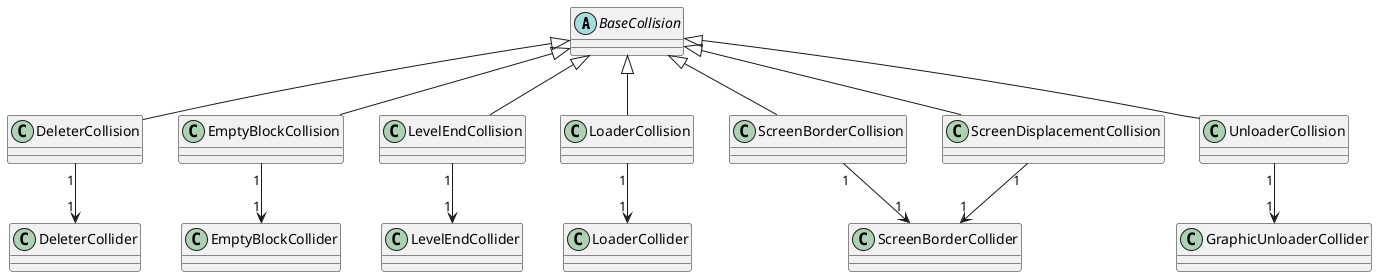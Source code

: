 @startuml Invisibles

abstract BaseCollision

DeleterCollision -u-|> BaseCollision
DeleterCollision "1" --> "1" DeleterCollider

EmptyBlockCollision -u-|> BaseCollision
EmptyBlockCollision "1" --> "1" EmptyBlockCollider

LevelEndCollision -u-|> BaseCollision
LevelEndCollision "1" --> "1" LevelEndCollider

LoaderCollision -u-|> BaseCollision
LoaderCollision "1" --> "1" LoaderCollider

ScreenBorderCollision -u-|> BaseCollision
ScreenBorderCollision "1" --> "1" ScreenBorderCollider

ScreenDisplacementCollision -u-|> BaseCollision
ScreenDisplacementCollision "1" --> "1" ScreenBorderCollider

UnloaderCollision -u-|> BaseCollision
UnloaderCollision "1" --> "1" GraphicUnloaderCollider

@enduml